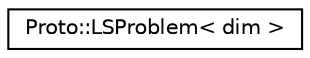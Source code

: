 digraph "Graphical Class Hierarchy"
{
  edge [fontname="Helvetica",fontsize="10",labelfontname="Helvetica",labelfontsize="10"];
  node [fontname="Helvetica",fontsize="10",shape=record];
  rankdir="LR";
  Node0 [label="Proto::LSProblem\< dim \>",height=0.2,width=0.4,color="black", fillcolor="white", style="filled",URL="$classProto_1_1LSProblem.html"];
}
